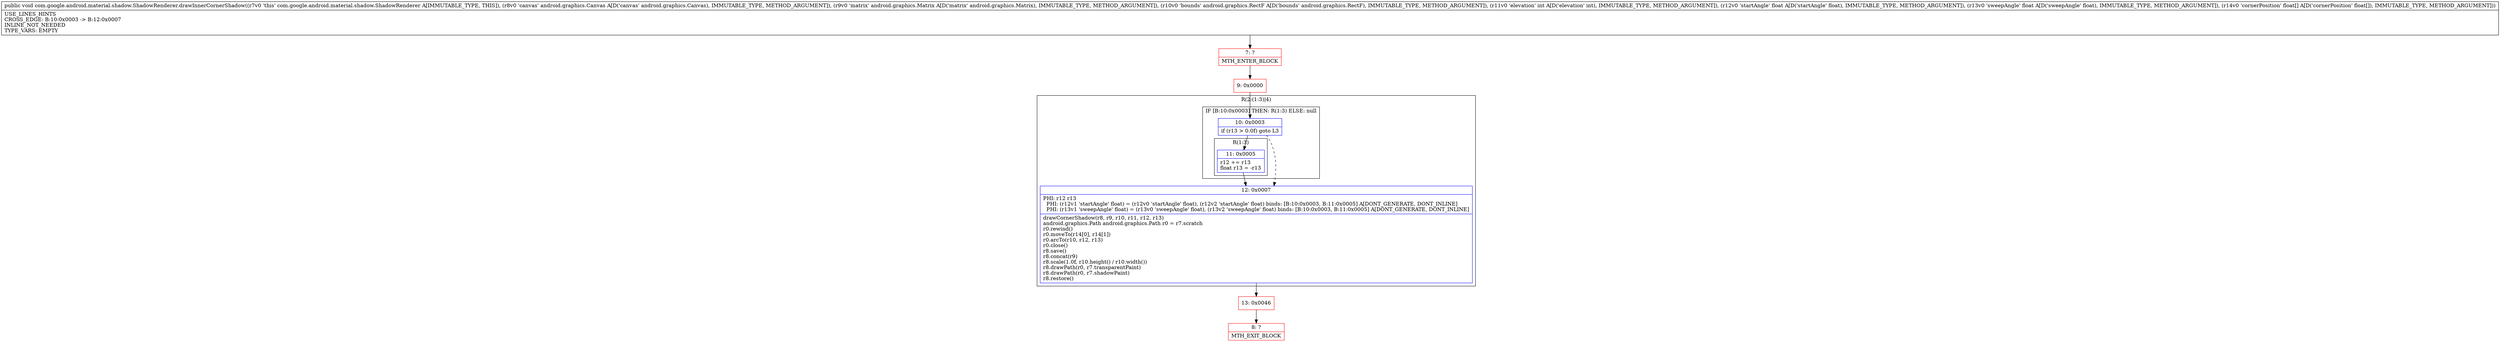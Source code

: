 digraph "CFG forcom.google.android.material.shadow.ShadowRenderer.drawInnerCornerShadow(Landroid\/graphics\/Canvas;Landroid\/graphics\/Matrix;Landroid\/graphics\/RectF;IFF[F)V" {
subgraph cluster_Region_369058316 {
label = "R(2:(1:3)|4)";
node [shape=record,color=blue];
subgraph cluster_IfRegion_5836226 {
label = "IF [B:10:0x0003] THEN: R(1:3) ELSE: null";
node [shape=record,color=blue];
Node_10 [shape=record,label="{10\:\ 0x0003|if (r13 \> 0.0f) goto L3\l}"];
subgraph cluster_Region_1151090536 {
label = "R(1:3)";
node [shape=record,color=blue];
Node_11 [shape=record,label="{11\:\ 0x0005|r12 += r13\lfloat r13 = \-r13\l}"];
}
}
Node_12 [shape=record,label="{12\:\ 0x0007|PHI: r12 r13 \l  PHI: (r12v1 'startAngle' float) = (r12v0 'startAngle' float), (r12v2 'startAngle' float) binds: [B:10:0x0003, B:11:0x0005] A[DONT_GENERATE, DONT_INLINE]\l  PHI: (r13v1 'sweepAngle' float) = (r13v0 'sweepAngle' float), (r13v2 'sweepAngle' float) binds: [B:10:0x0003, B:11:0x0005] A[DONT_GENERATE, DONT_INLINE]\l|drawCornerShadow(r8, r9, r10, r11, r12, r13)\landroid.graphics.Path android.graphics.Path r0 = r7.scratch\lr0.rewind()\lr0.moveTo(r14[0], r14[1])\lr0.arcTo(r10, r12, r13)\lr0.close()\lr8.save()\lr8.concat(r9)\lr8.scale(1.0f, r10.height() \/ r10.width())\lr8.drawPath(r0, r7.transparentPaint)\lr8.drawPath(r0, r7.shadowPaint)\lr8.restore()\l}"];
}
Node_7 [shape=record,color=red,label="{7\:\ ?|MTH_ENTER_BLOCK\l}"];
Node_9 [shape=record,color=red,label="{9\:\ 0x0000}"];
Node_13 [shape=record,color=red,label="{13\:\ 0x0046}"];
Node_8 [shape=record,color=red,label="{8\:\ ?|MTH_EXIT_BLOCK\l}"];
MethodNode[shape=record,label="{public void com.google.android.material.shadow.ShadowRenderer.drawInnerCornerShadow((r7v0 'this' com.google.android.material.shadow.ShadowRenderer A[IMMUTABLE_TYPE, THIS]), (r8v0 'canvas' android.graphics.Canvas A[D('canvas' android.graphics.Canvas), IMMUTABLE_TYPE, METHOD_ARGUMENT]), (r9v0 'matrix' android.graphics.Matrix A[D('matrix' android.graphics.Matrix), IMMUTABLE_TYPE, METHOD_ARGUMENT]), (r10v0 'bounds' android.graphics.RectF A[D('bounds' android.graphics.RectF), IMMUTABLE_TYPE, METHOD_ARGUMENT]), (r11v0 'elevation' int A[D('elevation' int), IMMUTABLE_TYPE, METHOD_ARGUMENT]), (r12v0 'startAngle' float A[D('startAngle' float), IMMUTABLE_TYPE, METHOD_ARGUMENT]), (r13v0 'sweepAngle' float A[D('sweepAngle' float), IMMUTABLE_TYPE, METHOD_ARGUMENT]), (r14v0 'cornerPosition' float[] A[D('cornerPosition' float[]), IMMUTABLE_TYPE, METHOD_ARGUMENT]))  | USE_LINES_HINTS\lCROSS_EDGE: B:10:0x0003 \-\> B:12:0x0007\lINLINE_NOT_NEEDED\lTYPE_VARS: EMPTY\l}"];
MethodNode -> Node_7;Node_10 -> Node_11;
Node_10 -> Node_12[style=dashed];
Node_11 -> Node_12;
Node_12 -> Node_13;
Node_7 -> Node_9;
Node_9 -> Node_10;
Node_13 -> Node_8;
}

